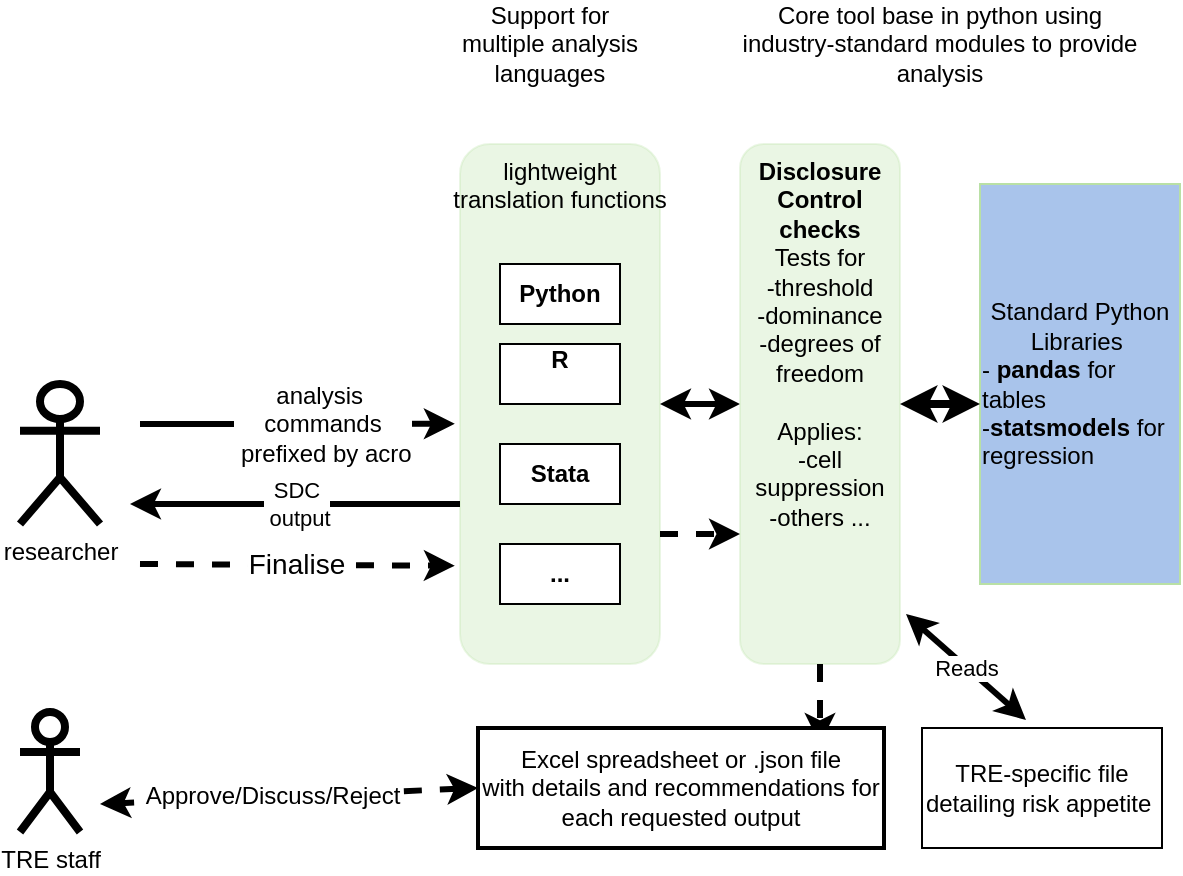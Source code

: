 <mxGraphModel dx="1720" dy="740" grid="0" gridSize="10" guides="1" tooltips="1" connect="1" arrows="1" fold="1" page="1" pageScale="1" pageWidth="827" pageHeight="1169" background="#ffffff"><root><mxCell id="0"/><mxCell id="1" parent="0"/><mxCell id="8" value="&lt;div&gt;&lt;span style=&quot;letter-spacing: 0px&quot;&gt;lightweight&lt;/span&gt;&lt;br&gt;&lt;/div&gt;&lt;div&gt;translation&lt;span style=&quot;letter-spacing: 0px&quot;&gt;&amp;nbsp;functions&lt;/span&gt;&lt;/div&gt;" style="rounded=1;whiteSpace=wrap;html=1;strokeColor=#B9E0A5;verticalAlign=top;opacity=30;fillColor=#B9E0A5;spacingLeft=5;spacingRight=5;" parent="1" vertex="1"><mxGeometry x="-380" y="100" width="100" height="260" as="geometry"/></mxCell><mxCell id="21" style="rounded=0;html=1;jettySize=auto;orthogonalLoop=1;strokeWidth=3;elbow=vertical;entryX=-0.026;entryY=0.538;entryPerimeter=0;" parent="1" target="8" edge="1"><mxGeometry relative="1" as="geometry"><mxPoint x="-540" y="240" as="sourcePoint"/><mxPoint x="-390" y="240" as="targetPoint"/></mxGeometry></mxCell><mxCell id="32" value="&lt;span&gt;analysis&amp;nbsp;&lt;/span&gt;&lt;div&gt;&lt;span&gt;commands&lt;/span&gt;&lt;div&gt;&lt;span&gt;&amp;nbsp;prefixed by acro&lt;/span&gt;&lt;br&gt;&lt;/div&gt;&lt;/div&gt;" style="text;html=1;resizable=0;points=[];align=center;verticalAlign=middle;labelBackgroundColor=#ffffff;" parent="21" vertex="1" connectable="0"><mxGeometry x="0.156" relative="1" as="geometry"><mxPoint as="offset"/></mxGeometry></mxCell><mxCell id="2" value="researcher" style="shape=umlActor;verticalLabelPosition=bottom;labelBackgroundColor=#ffffff;verticalAlign=top;html=1;strokeWidth=4;" parent="1" vertex="1"><mxGeometry x="-600" y="220" width="40" height="70" as="geometry"/></mxCell><mxCell id="7" value="&lt;div&gt;&lt;div&gt;&lt;b&gt;Stata&lt;/b&gt;&lt;/div&gt;&lt;/div&gt;" style="rounded=0;whiteSpace=wrap;html=1;spacing=1;" parent="1" vertex="1"><mxGeometry x="-360" y="250" width="60" height="30" as="geometry"/></mxCell><mxCell id="26" style="edgeStyle=entityRelationEdgeStyle;rounded=0;html=1;jettySize=auto;orthogonalLoop=1;strokeWidth=3;startArrow=classic;startFill=1;" parent="1" target="12" edge="1"><mxGeometry relative="1" as="geometry"><mxPoint x="-280" y="230" as="sourcePoint"/></mxGeometry></mxCell><mxCell id="9" value="&lt;b&gt;R&lt;/b&gt;&lt;div&gt;&lt;div&gt;&lt;br&gt;&lt;/div&gt;&lt;/div&gt;" style="rounded=0;whiteSpace=wrap;html=1;spacing=1;" parent="1" vertex="1"><mxGeometry x="-360" y="200" width="60" height="30" as="geometry"/></mxCell><mxCell id="10" value="&lt;div&gt;&lt;div&gt;&lt;b&gt;Python&lt;/b&gt;&lt;/div&gt;&lt;/div&gt;" style="rounded=0;whiteSpace=wrap;html=1;spacing=1;" parent="1" vertex="1"><mxGeometry x="-360" y="160" width="60" height="30" as="geometry"/></mxCell><mxCell id="11" value="&lt;div&gt;&lt;div&gt;&lt;b&gt;...&lt;/b&gt;&lt;/div&gt;&lt;/div&gt;" style="rounded=0;whiteSpace=wrap;html=1;spacing=1;" parent="1" vertex="1"><mxGeometry x="-360" y="300" width="60" height="30" as="geometry"/></mxCell><mxCell id="12" value="&lt;div style=&quot;text-align: center&quot;&gt;&lt;b&gt;Disclosure Control&lt;/b&gt;&lt;/div&gt;&lt;div style=&quot;text-align: center&quot;&gt;&lt;b&gt;checks&lt;/b&gt;&lt;/div&gt;&lt;div&gt;&lt;span style=&quot;letter-spacing: 0px ; text-align: left&quot;&gt;Tests for&lt;/span&gt;&lt;/div&gt;&lt;div&gt;&lt;span style=&quot;letter-spacing: 0px ; text-align: left&quot;&gt;-threshold&lt;/span&gt;&lt;/div&gt;&lt;div&gt;&lt;div style=&quot;text-align: center&quot;&gt;&lt;span style=&quot;letter-spacing: 0px ; text-align: left&quot;&gt;-dominance&lt;/span&gt;&lt;/div&gt;&lt;div style=&quot;text-align: center&quot;&gt;&lt;span style=&quot;letter-spacing: 0px ; text-align: left&quot;&gt;-degrees of freedom&lt;/span&gt;&lt;/div&gt;&lt;/div&gt;&lt;div style=&quot;text-align: center&quot;&gt;&lt;span style=&quot;letter-spacing: 0px ; text-align: left&quot;&gt;&lt;br&gt;&lt;/span&gt;&lt;/div&gt;&lt;div style=&quot;text-align: center&quot;&gt;&lt;span style=&quot;letter-spacing: 0px ; text-align: left&quot;&gt;Applies:&lt;/span&gt;&lt;/div&gt;&lt;div style=&quot;text-align: center&quot;&gt;&lt;span style=&quot;letter-spacing: 0px ; text-align: left&quot;&gt;-cell suppression&lt;/span&gt;&lt;/div&gt;&lt;div style=&quot;text-align: center&quot;&gt;&lt;span style=&quot;letter-spacing: 0px ; text-align: left&quot;&gt;-others ...&lt;/span&gt;&lt;/div&gt;" style="rounded=1;whiteSpace=wrap;html=1;strokeColor=#B9E0A5;verticalAlign=top;opacity=30;fillColor=#B9E0A5;" parent="1" vertex="1"><mxGeometry x="-240" y="100" width="80" height="260" as="geometry"/></mxCell><mxCell id="14" style="edgeStyle=orthogonalEdgeStyle;rounded=0;html=1;exitX=0.5;exitY=1;jettySize=auto;orthogonalLoop=1;" parent="1" source="8" target="8" edge="1"><mxGeometry relative="1" as="geometry"/></mxCell><mxCell id="15" value="Standard Python Libraries&amp;nbsp;&lt;div style=&quot;text-align: left&quot;&gt;- &lt;b&gt;pandas&lt;/b&gt; for tables&lt;/div&gt;&lt;div style=&quot;text-align: left&quot;&gt;-&lt;b&gt;statsmodels&lt;/b&gt;&amp;nbsp;for regression&lt;/div&gt;" style="rounded=0;whiteSpace=wrap;html=1;strokeColor=#B9E0A5;fillColor=#A9C4EB;" parent="1" vertex="1"><mxGeometry x="-120" y="120" width="100" height="200" as="geometry"/></mxCell><mxCell id="16" value="Support for multiple analysis&lt;div&gt;languages&lt;/div&gt;" style="text;html=1;strokeColor=none;fillColor=none;align=center;verticalAlign=middle;whiteSpace=wrap;rounded=0;spacing=0;" parent="1" vertex="1"><mxGeometry x="-380" y="40" width="90" height="20" as="geometry"/></mxCell><mxCell id="20" value="Core tool base in python using industry-standard modules to provide analysis" style="text;html=1;strokeColor=none;fillColor=none;align=center;verticalAlign=middle;whiteSpace=wrap;rounded=0;" parent="1" vertex="1"><mxGeometry x="-240" y="30" width="200" height="40" as="geometry"/></mxCell><mxCell id="27" style="edgeStyle=entityRelationEdgeStyle;rounded=0;html=1;jettySize=auto;orthogonalLoop=1;strokeWidth=4;startArrow=classic;startFill=1;" parent="1" edge="1"><mxGeometry relative="1" as="geometry"><mxPoint x="-160" y="230" as="sourcePoint"/><mxPoint x="-120" y="230" as="targetPoint"/></mxGeometry></mxCell><mxCell id="30" value="SDC&lt;div&gt;&amp;nbsp;output&lt;/div&gt;" style="endArrow=classic;html=1;strokeWidth=3;exitX=-0.046;exitY=0.657;exitPerimeter=0;" parent="1" edge="1"><mxGeometry width="50" height="50" relative="1" as="geometry"><mxPoint x="-380" y="280" as="sourcePoint"/><mxPoint x="-545" y="280" as="targetPoint"/></mxGeometry></mxCell><mxCell id="31" value="&lt;font style=&quot;font-size: 14px&quot;&gt;Finalise&lt;/font&gt;" style="endArrow=classic;html=1;strokeWidth=3;entryX=-0.026;entryY=0.811;entryPerimeter=0;dashed=1;" parent="1" target="8" edge="1"><mxGeometry width="50" height="50" relative="1" as="geometry"><mxPoint x="-540" y="310" as="sourcePoint"/><mxPoint x="-480" y="320" as="targetPoint"/></mxGeometry></mxCell><mxCell id="33" value="" style="endArrow=classic;html=1;dashed=1;strokeWidth=3;entryX=0;entryY=0.75;exitX=1;exitY=0.75;" parent="1" source="8" target="12" edge="1"><mxGeometry width="50" height="50" relative="1" as="geometry"><mxPoint x="-600" y="440" as="sourcePoint"/><mxPoint x="-550" y="390" as="targetPoint"/></mxGeometry></mxCell><mxCell id="34" value="" style="endArrow=classic;html=1;dashed=1;strokeWidth=3;" parent="1" edge="1"><mxGeometry width="50" height="50" relative="1" as="geometry"><mxPoint x="-200" y="360" as="sourcePoint"/><mxPoint x="-200" y="400" as="targetPoint"/><Array as="points"><mxPoint x="-200" y="360"/></Array></mxGeometry></mxCell><mxCell id="35" value="Excel spreadsheet or .json file&lt;div&gt;with details and recommendations for each requested output&lt;/div&gt;" style="rounded=0;whiteSpace=wrap;html=1;strokeColor=#000000;fillColor=#FFFFFF;strokeWidth=2;" parent="1" vertex="1"><mxGeometry x="-371" y="392" width="203" height="60" as="geometry"/></mxCell><mxCell id="36" value="TRE staff" style="shape=umlActor;verticalLabelPosition=bottom;labelBackgroundColor=#ffffff;verticalAlign=top;html=1;rounded=1;strokeColor=#000000;strokeWidth=4;fillColor=#FFFFFF;" parent="1" vertex="1"><mxGeometry x="-600" y="384" width="30" height="60" as="geometry"/></mxCell><mxCell id="37" value="" style="endArrow=classic;html=1;dashed=1;strokeWidth=3;exitX=0;exitY=0.5;startArrow=classic;startFill=1;" parent="1" source="35" edge="1"><mxGeometry width="50" height="50" relative="1" as="geometry"><mxPoint x="-610" y="580" as="sourcePoint"/><mxPoint x="-560" y="430" as="targetPoint"/></mxGeometry></mxCell><mxCell id="39" value="Approve/Discuss/Reject" style="text;html=1;resizable=0;points=[];align=center;verticalAlign=middle;labelBackgroundColor=#ffffff;" parent="37" vertex="1" connectable="0"><mxGeometry x="0.091" y="-1" relative="1" as="geometry"><mxPoint as="offset"/></mxGeometry></mxCell><mxCell id="40" value="TRE-specific file detailing risk appetite&amp;nbsp;" style="rounded=0;whiteSpace=wrap;html=1;" vertex="1" parent="1"><mxGeometry x="-149" y="392" width="120" height="60" as="geometry"/></mxCell><mxCell id="41" value="Reads" style="endArrow=classic;startArrow=classic;html=1;strokeWidth=3;" edge="1" parent="1"><mxGeometry width="50" height="50" relative="1" as="geometry"><mxPoint x="-97" y="388" as="sourcePoint"/><mxPoint x="-157" y="335" as="targetPoint"/><Array as="points"/></mxGeometry></mxCell></root></mxGraphModel>
